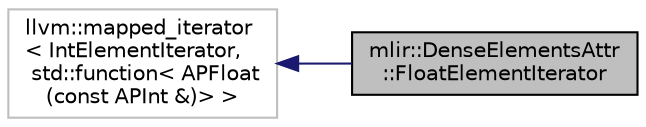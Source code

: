 digraph "mlir::DenseElementsAttr::FloatElementIterator"
{
  bgcolor="transparent";
  edge [fontname="Helvetica",fontsize="10",labelfontname="Helvetica",labelfontsize="10"];
  node [fontname="Helvetica",fontsize="10",shape=record];
  rankdir="LR";
  Node2 [label="mlir::DenseElementsAttr\l::FloatElementIterator",height=0.2,width=0.4,color="black", fillcolor="grey75", style="filled", fontcolor="black"];
  Node3 -> Node2 [dir="back",color="midnightblue",fontsize="10",style="solid",fontname="Helvetica"];
  Node3 [label="llvm::mapped_iterator\l\< IntElementIterator,\l std::function\< APFloat\l(const APInt &)\> \>",height=0.2,width=0.4,color="grey75"];
}
